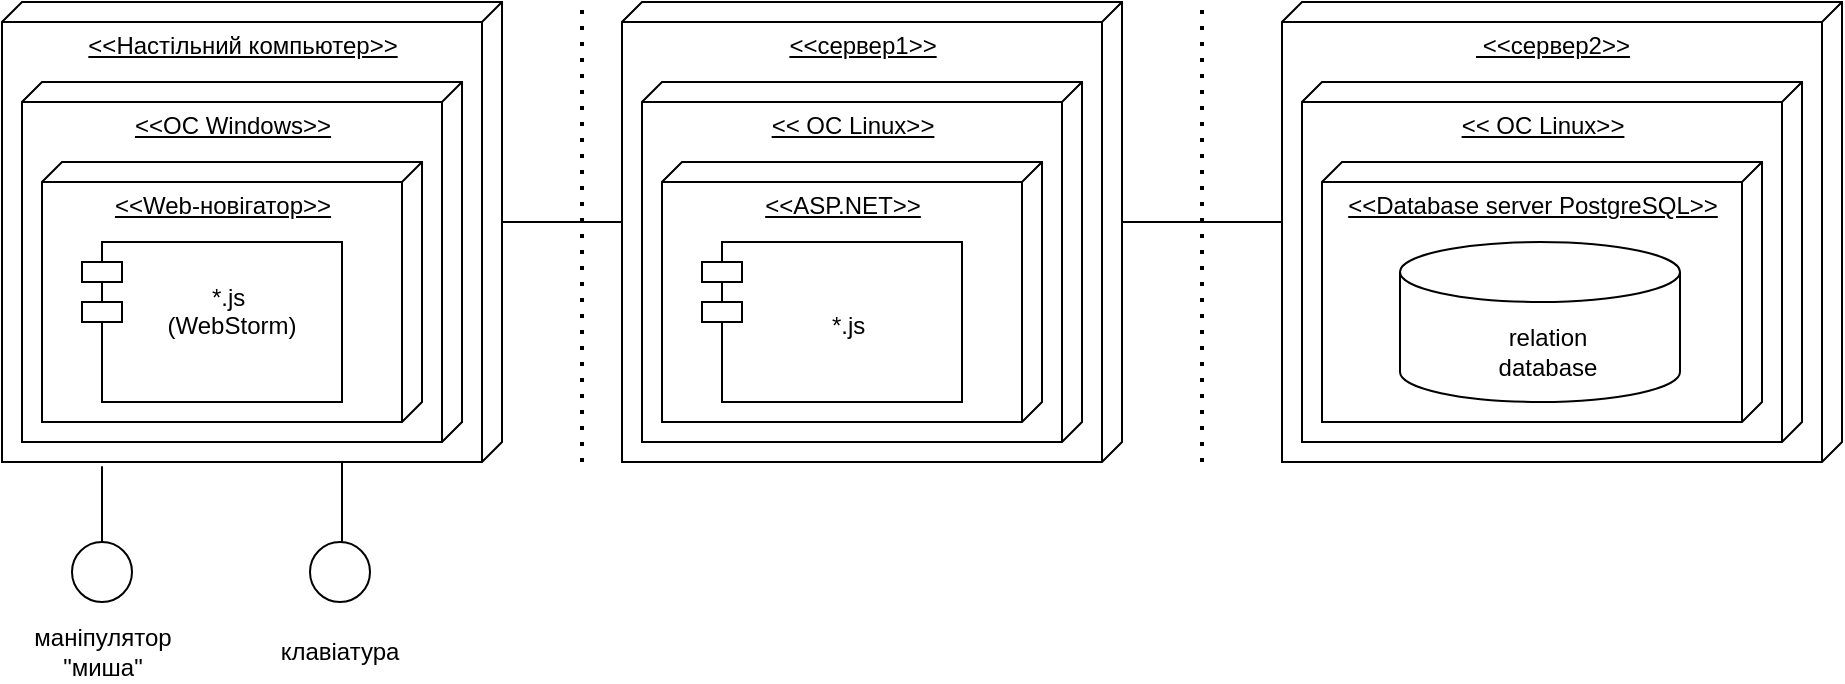 <mxfile version="20.4.0" type="device"><diagram id="dvXwN6l9GiqoFDhUX0VQ" name="Страница 1"><mxGraphModel dx="1151" dy="637" grid="1" gridSize="10" guides="1" tooltips="1" connect="1" arrows="1" fold="1" page="1" pageScale="1" pageWidth="827" pageHeight="1169" math="0" shadow="0"><root><mxCell id="0"/><mxCell id="1" parent="0"/><mxCell id="uPnAlosDpCCXVajw7O0t-1" value="&amp;lt;&amp;lt;Настільний компьютер&amp;gt;&amp;gt;" style="verticalAlign=top;align=center;spacingTop=8;spacingLeft=2;spacingRight=12;shape=cube;size=10;direction=south;fontStyle=4;html=1;" vertex="1" parent="1"><mxGeometry x="90" y="160" width="250" height="230" as="geometry"/></mxCell><mxCell id="uPnAlosDpCCXVajw7O0t-2" value="&amp;lt;&amp;lt;ОС Windows&amp;gt;&amp;gt;" style="verticalAlign=top;align=center;spacingTop=8;spacingLeft=2;spacingRight=12;shape=cube;size=10;direction=south;fontStyle=4;html=1;" vertex="1" parent="1"><mxGeometry x="100" y="200" width="220" height="180" as="geometry"/></mxCell><mxCell id="uPnAlosDpCCXVajw7O0t-3" value="&amp;lt;&amp;lt;Web-новігатор&amp;gt;&amp;gt;" style="verticalAlign=top;align=center;spacingTop=8;spacingLeft=2;spacingRight=12;shape=cube;size=10;direction=south;fontStyle=4;html=1;" vertex="1" parent="1"><mxGeometry x="110" y="240" width="190" height="130" as="geometry"/></mxCell><mxCell id="uPnAlosDpCCXVajw7O0t-4" value="&#10;*.js &#10;(WebStorm)" style="shape=module;align=left;spacingLeft=20;align=center;verticalAlign=top;" vertex="1" parent="1"><mxGeometry x="130" y="280" width="130" height="80" as="geometry"/></mxCell><mxCell id="uPnAlosDpCCXVajw7O0t-5" value="" style="endArrow=none;html=1;rounded=0;exitX=0;exitY=0;exitDx=110;exitDy=0;exitPerimeter=0;" edge="1" parent="1" source="uPnAlosDpCCXVajw7O0t-1"><mxGeometry width="50" height="50" relative="1" as="geometry"><mxPoint x="390" y="320" as="sourcePoint"/><mxPoint x="420" y="270" as="targetPoint"/></mxGeometry></mxCell><mxCell id="uPnAlosDpCCXVajw7O0t-6" value="" style="endArrow=none;dashed=1;html=1;dashPattern=1 3;strokeWidth=2;rounded=0;" edge="1" parent="1"><mxGeometry width="50" height="50" relative="1" as="geometry"><mxPoint x="380" y="390" as="sourcePoint"/><mxPoint x="380" y="160" as="targetPoint"/></mxGeometry></mxCell><mxCell id="uPnAlosDpCCXVajw7O0t-7" value="&amp;lt;&amp;lt;сервер1&amp;gt;&amp;gt;" style="verticalAlign=top;align=center;spacingTop=8;spacingLeft=2;spacingRight=12;shape=cube;size=10;direction=south;fontStyle=4;html=1;" vertex="1" parent="1"><mxGeometry x="400" y="160" width="250" height="230" as="geometry"/></mxCell><mxCell id="uPnAlosDpCCXVajw7O0t-8" value="&amp;lt;&amp;lt; OC Linux&amp;gt;&amp;gt;" style="verticalAlign=top;align=center;spacingTop=8;spacingLeft=2;spacingRight=12;shape=cube;size=10;direction=south;fontStyle=4;html=1;" vertex="1" parent="1"><mxGeometry x="410" y="200" width="220" height="180" as="geometry"/></mxCell><mxCell id="uPnAlosDpCCXVajw7O0t-9" value="&amp;lt;&amp;lt;ASP.NET&amp;gt;&amp;gt;" style="verticalAlign=top;align=center;spacingTop=8;spacingLeft=2;spacingRight=12;shape=cube;size=10;direction=south;fontStyle=4;html=1;" vertex="1" parent="1"><mxGeometry x="420" y="240" width="190" height="130" as="geometry"/></mxCell><mxCell id="uPnAlosDpCCXVajw7O0t-10" value="&#10;&#10;*.js " style="shape=module;align=left;spacingLeft=20;align=center;verticalAlign=top;" vertex="1" parent="1"><mxGeometry x="440" y="280" width="130" height="80" as="geometry"/></mxCell><mxCell id="uPnAlosDpCCXVajw7O0t-11" value="" style="endArrow=none;html=1;rounded=0;exitX=0;exitY=0;exitDx=110;exitDy=0;exitPerimeter=0;" edge="1" parent="1" source="uPnAlosDpCCXVajw7O0t-7"><mxGeometry width="50" height="50" relative="1" as="geometry"><mxPoint x="700" y="320" as="sourcePoint"/><mxPoint x="730" y="270" as="targetPoint"/></mxGeometry></mxCell><mxCell id="uPnAlosDpCCXVajw7O0t-12" value="" style="endArrow=none;dashed=1;html=1;dashPattern=1 3;strokeWidth=2;rounded=0;" edge="1" parent="1"><mxGeometry width="50" height="50" relative="1" as="geometry"><mxPoint x="690" y="390" as="sourcePoint"/><mxPoint x="690" y="160" as="targetPoint"/></mxGeometry></mxCell><mxCell id="uPnAlosDpCCXVajw7O0t-13" value="" style="endArrow=none;html=1;rounded=0;exitX=1.009;exitY=0.8;exitDx=0;exitDy=0;exitPerimeter=0;" edge="1" parent="1" source="uPnAlosDpCCXVajw7O0t-1"><mxGeometry width="50" height="50" relative="1" as="geometry"><mxPoint x="410" y="370" as="sourcePoint"/><mxPoint x="140" y="430" as="targetPoint"/></mxGeometry></mxCell><mxCell id="uPnAlosDpCCXVajw7O0t-14" value="" style="endArrow=none;html=1;rounded=0;exitX=1;exitY=0.32;exitDx=0;exitDy=0;exitPerimeter=0;" edge="1" parent="1" source="uPnAlosDpCCXVajw7O0t-1"><mxGeometry width="50" height="50" relative="1" as="geometry"><mxPoint x="150" y="402.07" as="sourcePoint"/><mxPoint x="260" y="430" as="targetPoint"/><Array as="points"/></mxGeometry></mxCell><mxCell id="uPnAlosDpCCXVajw7O0t-15" value="" style="ellipse;whiteSpace=wrap;html=1;aspect=fixed;" vertex="1" parent="1"><mxGeometry x="125" y="430" width="30" height="30" as="geometry"/></mxCell><mxCell id="uPnAlosDpCCXVajw7O0t-16" value="" style="ellipse;whiteSpace=wrap;html=1;aspect=fixed;" vertex="1" parent="1"><mxGeometry x="244" y="430" width="30" height="30" as="geometry"/></mxCell><mxCell id="uPnAlosDpCCXVajw7O0t-17" value="маніпулятор&lt;br&gt;&quot;миша&quot;" style="text;html=1;strokeColor=none;fillColor=none;align=center;verticalAlign=middle;whiteSpace=wrap;rounded=0;" vertex="1" parent="1"><mxGeometry x="94.5" y="470" width="91" height="30" as="geometry"/></mxCell><mxCell id="uPnAlosDpCCXVajw7O0t-18" value="клавіатура" style="text;html=1;strokeColor=none;fillColor=none;align=center;verticalAlign=middle;whiteSpace=wrap;rounded=0;" vertex="1" parent="1"><mxGeometry x="229" y="470" width="60" height="30" as="geometry"/></mxCell><mxCell id="uPnAlosDpCCXVajw7O0t-19" value="&amp;nbsp;&amp;lt;&amp;lt;сервер2&amp;gt;&amp;gt;" style="verticalAlign=top;align=center;spacingTop=8;spacingLeft=2;spacingRight=12;shape=cube;size=10;direction=south;fontStyle=4;html=1;" vertex="1" parent="1"><mxGeometry x="730" y="160" width="280" height="230" as="geometry"/></mxCell><mxCell id="uPnAlosDpCCXVajw7O0t-20" value="&amp;lt;&amp;lt; OC Linux&amp;gt;&amp;gt;" style="verticalAlign=top;align=center;spacingTop=8;spacingLeft=2;spacingRight=12;shape=cube;size=10;direction=south;fontStyle=4;html=1;" vertex="1" parent="1"><mxGeometry x="740" y="200" width="250" height="180" as="geometry"/></mxCell><mxCell id="uPnAlosDpCCXVajw7O0t-21" value="&amp;lt;&amp;lt;Database server PostgreSQL&amp;gt;&amp;gt;" style="verticalAlign=top;align=center;spacingTop=8;spacingLeft=2;spacingRight=12;shape=cube;size=10;direction=south;fontStyle=4;html=1;" vertex="1" parent="1"><mxGeometry x="750" y="240" width="220" height="130" as="geometry"/></mxCell><mxCell id="uPnAlosDpCCXVajw7O0t-22" value="" style="shape=cylinder3;whiteSpace=wrap;html=1;boundedLbl=1;backgroundOutline=1;size=15;" vertex="1" parent="1"><mxGeometry x="789" y="280" width="140" height="80" as="geometry"/></mxCell><mxCell id="uPnAlosDpCCXVajw7O0t-23" value="relation database" style="text;html=1;strokeColor=none;fillColor=none;align=center;verticalAlign=middle;whiteSpace=wrap;rounded=0;" vertex="1" parent="1"><mxGeometry x="833" y="320" width="60" height="30" as="geometry"/></mxCell></root></mxGraphModel></diagram></mxfile>
